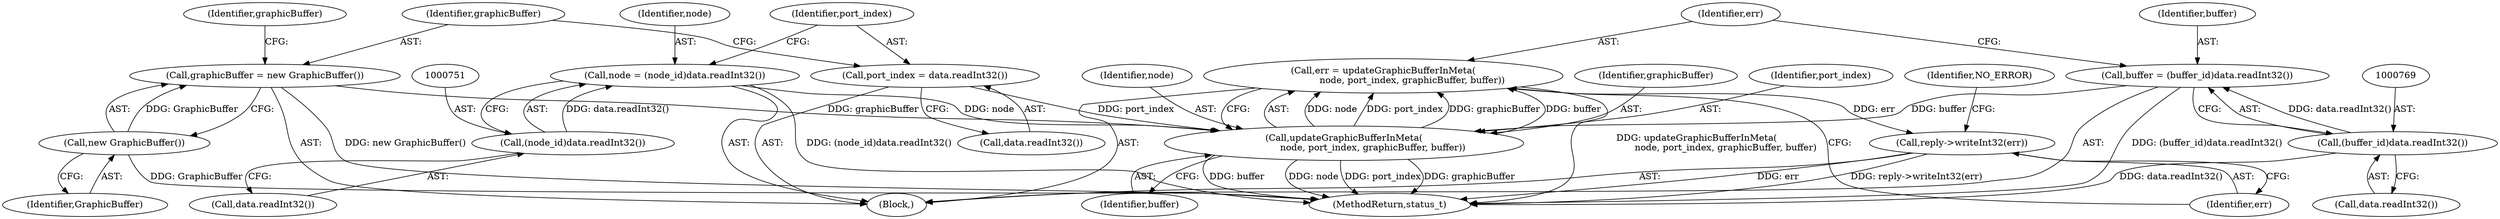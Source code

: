 digraph "0_Android_0bb5ced60304da7f61478ffd359e7ba65d72f181@API" {
"1000772" [label="(Call,err = updateGraphicBufferInMeta(\n                    node, port_index, graphicBuffer, buffer))"];
"1000774" [label="(Call,updateGraphicBufferInMeta(\n                    node, port_index, graphicBuffer, buffer))"];
"1000748" [label="(Call,node = (node_id)data.readInt32())"];
"1000750" [label="(Call,(node_id)data.readInt32())"];
"1000754" [label="(Call,port_index = data.readInt32())"];
"1000758" [label="(Call,graphicBuffer = new GraphicBuffer())"];
"1000760" [label="(Call,new GraphicBuffer())"];
"1000766" [label="(Call,buffer = (buffer_id)data.readInt32())"];
"1000768" [label="(Call,(buffer_id)data.readInt32())"];
"1000779" [label="(Call,reply->writeInt32(err))"];
"1000772" [label="(Call,err = updateGraphicBufferInMeta(\n                    node, port_index, graphicBuffer, buffer))"];
"1000755" [label="(Identifier,port_index)"];
"1000779" [label="(Call,reply->writeInt32(err))"];
"1000750" [label="(Call,(node_id)data.readInt32())"];
"1000758" [label="(Call,graphicBuffer = new GraphicBuffer())"];
"1000766" [label="(Call,buffer = (buffer_id)data.readInt32())"];
"1000749" [label="(Identifier,node)"];
"1000767" [label="(Identifier,buffer)"];
"1000752" [label="(Call,data.readInt32())"];
"1000775" [label="(Identifier,node)"];
"1000760" [label="(Call,new GraphicBuffer())"];
"1000761" [label="(Identifier,GraphicBuffer)"];
"1000742" [label="(Block,)"];
"1000754" [label="(Call,port_index = data.readInt32())"];
"1000777" [label="(Identifier,graphicBuffer)"];
"1000776" [label="(Identifier,port_index)"];
"1000782" [label="(Identifier,NO_ERROR)"];
"1000764" [label="(Identifier,graphicBuffer)"];
"1000780" [label="(Identifier,err)"];
"1001353" [label="(MethodReturn,status_t)"];
"1000759" [label="(Identifier,graphicBuffer)"];
"1000768" [label="(Call,(buffer_id)data.readInt32())"];
"1000778" [label="(Identifier,buffer)"];
"1000774" [label="(Call,updateGraphicBufferInMeta(\n                    node, port_index, graphicBuffer, buffer))"];
"1000748" [label="(Call,node = (node_id)data.readInt32())"];
"1000770" [label="(Call,data.readInt32())"];
"1000756" [label="(Call,data.readInt32())"];
"1000773" [label="(Identifier,err)"];
"1000772" -> "1000742"  [label="AST: "];
"1000772" -> "1000774"  [label="CFG: "];
"1000773" -> "1000772"  [label="AST: "];
"1000774" -> "1000772"  [label="AST: "];
"1000780" -> "1000772"  [label="CFG: "];
"1000772" -> "1001353"  [label="DDG: updateGraphicBufferInMeta(\n                    node, port_index, graphicBuffer, buffer)"];
"1000774" -> "1000772"  [label="DDG: node"];
"1000774" -> "1000772"  [label="DDG: port_index"];
"1000774" -> "1000772"  [label="DDG: graphicBuffer"];
"1000774" -> "1000772"  [label="DDG: buffer"];
"1000772" -> "1000779"  [label="DDG: err"];
"1000774" -> "1000778"  [label="CFG: "];
"1000775" -> "1000774"  [label="AST: "];
"1000776" -> "1000774"  [label="AST: "];
"1000777" -> "1000774"  [label="AST: "];
"1000778" -> "1000774"  [label="AST: "];
"1000774" -> "1001353"  [label="DDG: port_index"];
"1000774" -> "1001353"  [label="DDG: graphicBuffer"];
"1000774" -> "1001353"  [label="DDG: buffer"];
"1000774" -> "1001353"  [label="DDG: node"];
"1000748" -> "1000774"  [label="DDG: node"];
"1000754" -> "1000774"  [label="DDG: port_index"];
"1000758" -> "1000774"  [label="DDG: graphicBuffer"];
"1000766" -> "1000774"  [label="DDG: buffer"];
"1000748" -> "1000742"  [label="AST: "];
"1000748" -> "1000750"  [label="CFG: "];
"1000749" -> "1000748"  [label="AST: "];
"1000750" -> "1000748"  [label="AST: "];
"1000755" -> "1000748"  [label="CFG: "];
"1000748" -> "1001353"  [label="DDG: (node_id)data.readInt32()"];
"1000750" -> "1000748"  [label="DDG: data.readInt32()"];
"1000750" -> "1000752"  [label="CFG: "];
"1000751" -> "1000750"  [label="AST: "];
"1000752" -> "1000750"  [label="AST: "];
"1000754" -> "1000742"  [label="AST: "];
"1000754" -> "1000756"  [label="CFG: "];
"1000755" -> "1000754"  [label="AST: "];
"1000756" -> "1000754"  [label="AST: "];
"1000759" -> "1000754"  [label="CFG: "];
"1000758" -> "1000742"  [label="AST: "];
"1000758" -> "1000760"  [label="CFG: "];
"1000759" -> "1000758"  [label="AST: "];
"1000760" -> "1000758"  [label="AST: "];
"1000764" -> "1000758"  [label="CFG: "];
"1000758" -> "1001353"  [label="DDG: new GraphicBuffer()"];
"1000760" -> "1000758"  [label="DDG: GraphicBuffer"];
"1000760" -> "1000761"  [label="CFG: "];
"1000761" -> "1000760"  [label="AST: "];
"1000760" -> "1001353"  [label="DDG: GraphicBuffer"];
"1000766" -> "1000742"  [label="AST: "];
"1000766" -> "1000768"  [label="CFG: "];
"1000767" -> "1000766"  [label="AST: "];
"1000768" -> "1000766"  [label="AST: "];
"1000773" -> "1000766"  [label="CFG: "];
"1000766" -> "1001353"  [label="DDG: (buffer_id)data.readInt32()"];
"1000768" -> "1000766"  [label="DDG: data.readInt32()"];
"1000768" -> "1000770"  [label="CFG: "];
"1000769" -> "1000768"  [label="AST: "];
"1000770" -> "1000768"  [label="AST: "];
"1000768" -> "1001353"  [label="DDG: data.readInt32()"];
"1000779" -> "1000742"  [label="AST: "];
"1000779" -> "1000780"  [label="CFG: "];
"1000780" -> "1000779"  [label="AST: "];
"1000782" -> "1000779"  [label="CFG: "];
"1000779" -> "1001353"  [label="DDG: err"];
"1000779" -> "1001353"  [label="DDG: reply->writeInt32(err)"];
}
